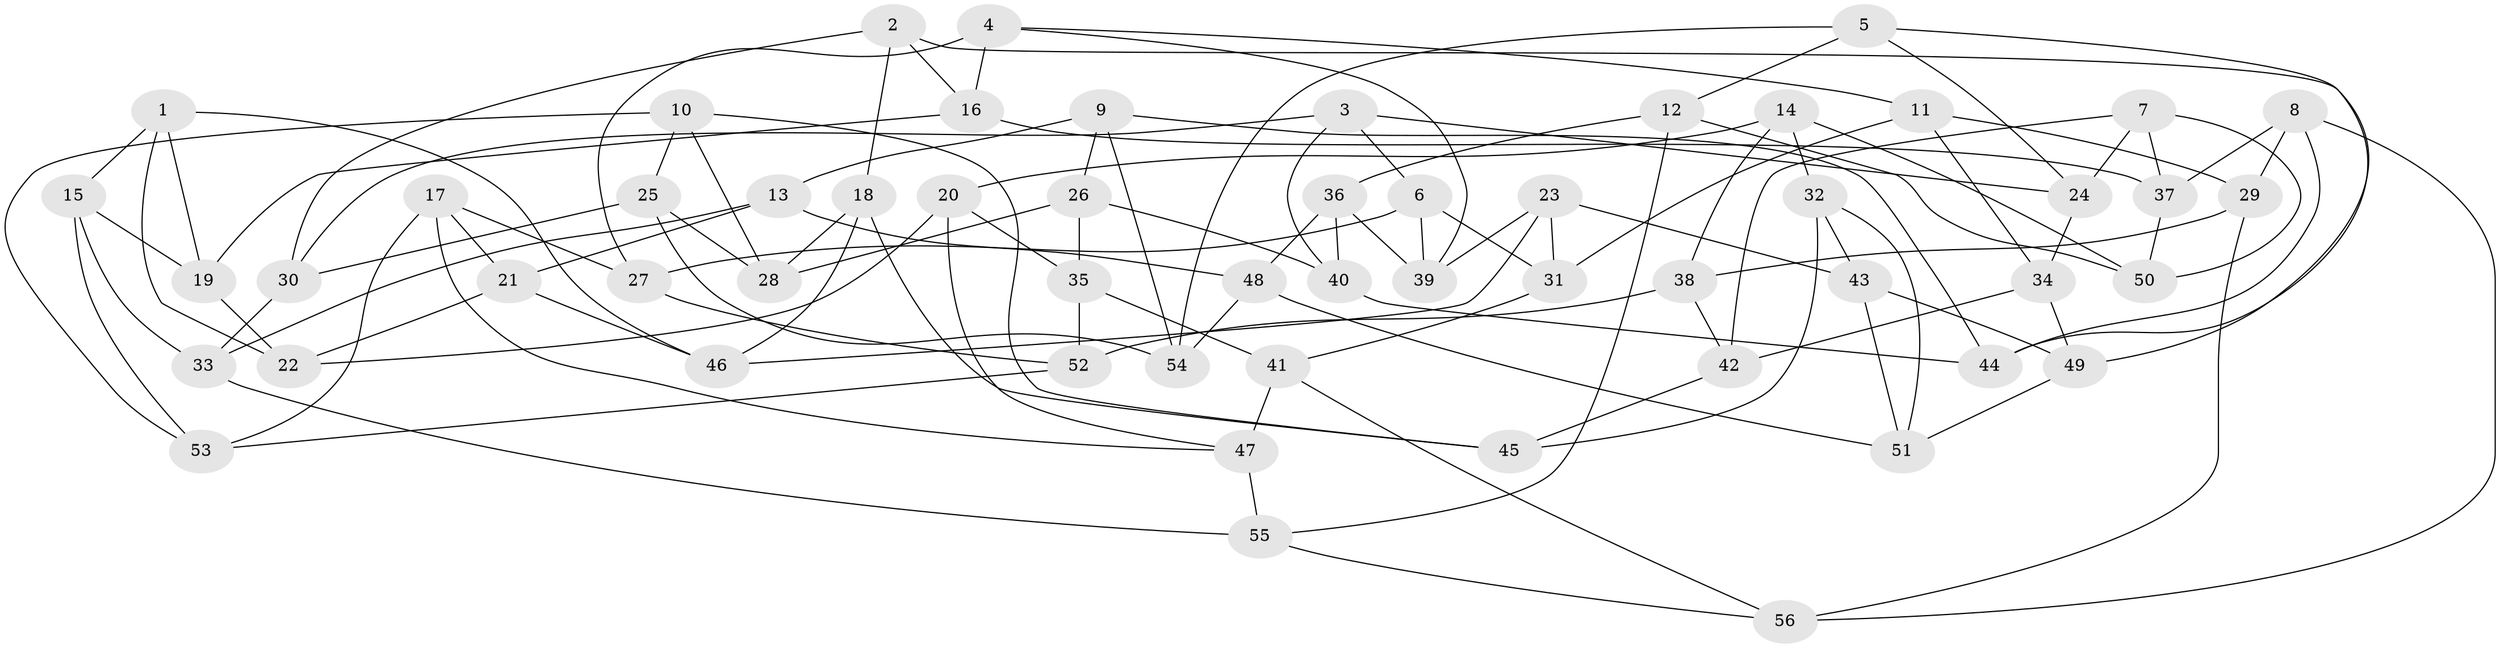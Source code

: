 // coarse degree distribution, {3: 0.18181818181818182, 4: 0.5757575757575758, 6: 0.06060606060606061, 5: 0.12121212121212122, 14: 0.030303030303030304, 2: 0.030303030303030304}
// Generated by graph-tools (version 1.1) at 2025/01/03/04/25 22:01:17]
// undirected, 56 vertices, 112 edges
graph export_dot {
graph [start="1"]
  node [color=gray90,style=filled];
  1;
  2;
  3;
  4;
  5;
  6;
  7;
  8;
  9;
  10;
  11;
  12;
  13;
  14;
  15;
  16;
  17;
  18;
  19;
  20;
  21;
  22;
  23;
  24;
  25;
  26;
  27;
  28;
  29;
  30;
  31;
  32;
  33;
  34;
  35;
  36;
  37;
  38;
  39;
  40;
  41;
  42;
  43;
  44;
  45;
  46;
  47;
  48;
  49;
  50;
  51;
  52;
  53;
  54;
  55;
  56;
  1 -- 22;
  1 -- 19;
  1 -- 46;
  1 -- 15;
  2 -- 18;
  2 -- 16;
  2 -- 30;
  2 -- 49;
  3 -- 40;
  3 -- 6;
  3 -- 30;
  3 -- 24;
  4 -- 16;
  4 -- 39;
  4 -- 27;
  4 -- 11;
  5 -- 44;
  5 -- 24;
  5 -- 54;
  5 -- 12;
  6 -- 27;
  6 -- 39;
  6 -- 31;
  7 -- 42;
  7 -- 24;
  7 -- 50;
  7 -- 37;
  8 -- 37;
  8 -- 29;
  8 -- 44;
  8 -- 56;
  9 -- 54;
  9 -- 13;
  9 -- 44;
  9 -- 26;
  10 -- 28;
  10 -- 45;
  10 -- 53;
  10 -- 25;
  11 -- 29;
  11 -- 31;
  11 -- 34;
  12 -- 36;
  12 -- 50;
  12 -- 55;
  13 -- 48;
  13 -- 21;
  13 -- 33;
  14 -- 38;
  14 -- 32;
  14 -- 50;
  14 -- 20;
  15 -- 19;
  15 -- 53;
  15 -- 33;
  16 -- 37;
  16 -- 19;
  17 -- 27;
  17 -- 47;
  17 -- 21;
  17 -- 53;
  18 -- 46;
  18 -- 28;
  18 -- 45;
  19 -- 22;
  20 -- 47;
  20 -- 22;
  20 -- 35;
  21 -- 46;
  21 -- 22;
  23 -- 43;
  23 -- 39;
  23 -- 31;
  23 -- 46;
  24 -- 34;
  25 -- 28;
  25 -- 30;
  25 -- 54;
  26 -- 35;
  26 -- 28;
  26 -- 40;
  27 -- 52;
  29 -- 38;
  29 -- 56;
  30 -- 33;
  31 -- 41;
  32 -- 45;
  32 -- 43;
  32 -- 51;
  33 -- 55;
  34 -- 42;
  34 -- 49;
  35 -- 41;
  35 -- 52;
  36 -- 40;
  36 -- 48;
  36 -- 39;
  37 -- 50;
  38 -- 52;
  38 -- 42;
  40 -- 44;
  41 -- 47;
  41 -- 56;
  42 -- 45;
  43 -- 51;
  43 -- 49;
  47 -- 55;
  48 -- 51;
  48 -- 54;
  49 -- 51;
  52 -- 53;
  55 -- 56;
}
